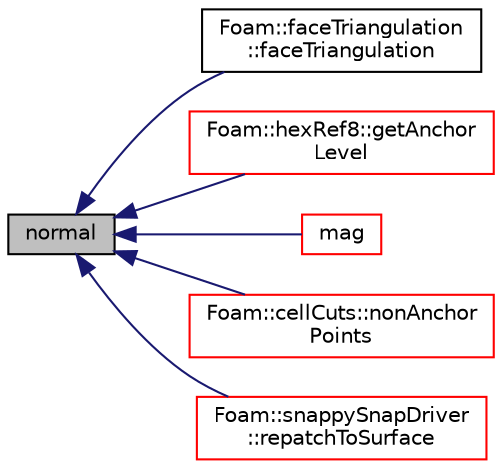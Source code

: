 digraph "normal"
{
  bgcolor="transparent";
  edge [fontname="Helvetica",fontsize="10",labelfontname="Helvetica",labelfontsize="10"];
  node [fontname="Helvetica",fontsize="10",shape=record];
  rankdir="LR";
  Node1 [label="normal",height=0.2,width=0.4,color="black", fillcolor="grey75", style="filled", fontcolor="black"];
  Node1 -> Node2 [dir="back",color="midnightblue",fontsize="10",style="solid",fontname="Helvetica"];
  Node2 [label="Foam::faceTriangulation\l::faceTriangulation",height=0.2,width=0.4,color="black",URL="$a00750.html#a4c59a937a21599776ff2f88c2e7e1669",tooltip="Construct from face and points. Decomposition based on average. "];
  Node1 -> Node3 [dir="back",color="midnightblue",fontsize="10",style="solid",fontname="Helvetica"];
  Node3 [label="Foam::hexRef8::getAnchor\lLevel",height=0.2,width=0.4,color="red",URL="$a01022.html#a0abcd99a610e037c74e2266ba4ae2418",tooltip="Gets level such that the face has four points <= level. "];
  Node1 -> Node4 [dir="back",color="midnightblue",fontsize="10",style="solid",fontname="Helvetica"];
  Node4 [label="mag",height=0.2,width=0.4,color="red",URL="$a00725.html#ac47b383852677ce70d239fc1c06b500d",tooltip="Magnitude of face area. "];
  Node1 -> Node5 [dir="back",color="midnightblue",fontsize="10",style="solid",fontname="Helvetica"];
  Node5 [label="Foam::cellCuts::nonAnchor\lPoints",height=0.2,width=0.4,color="red",URL="$a00207.html#a8787009bd3255baa9c0480bbe3df17e3",tooltip="Invert anchor point selection. "];
  Node1 -> Node6 [dir="back",color="midnightblue",fontsize="10",style="solid",fontname="Helvetica"];
  Node6 [label="Foam::snappySnapDriver\l::repatchToSurface",height=0.2,width=0.4,color="red",URL="$a02428.html#abf0c9c836463b6164ef331dce238b2fa",tooltip="Repatch faces according to surface nearest the face centre. "];
}
